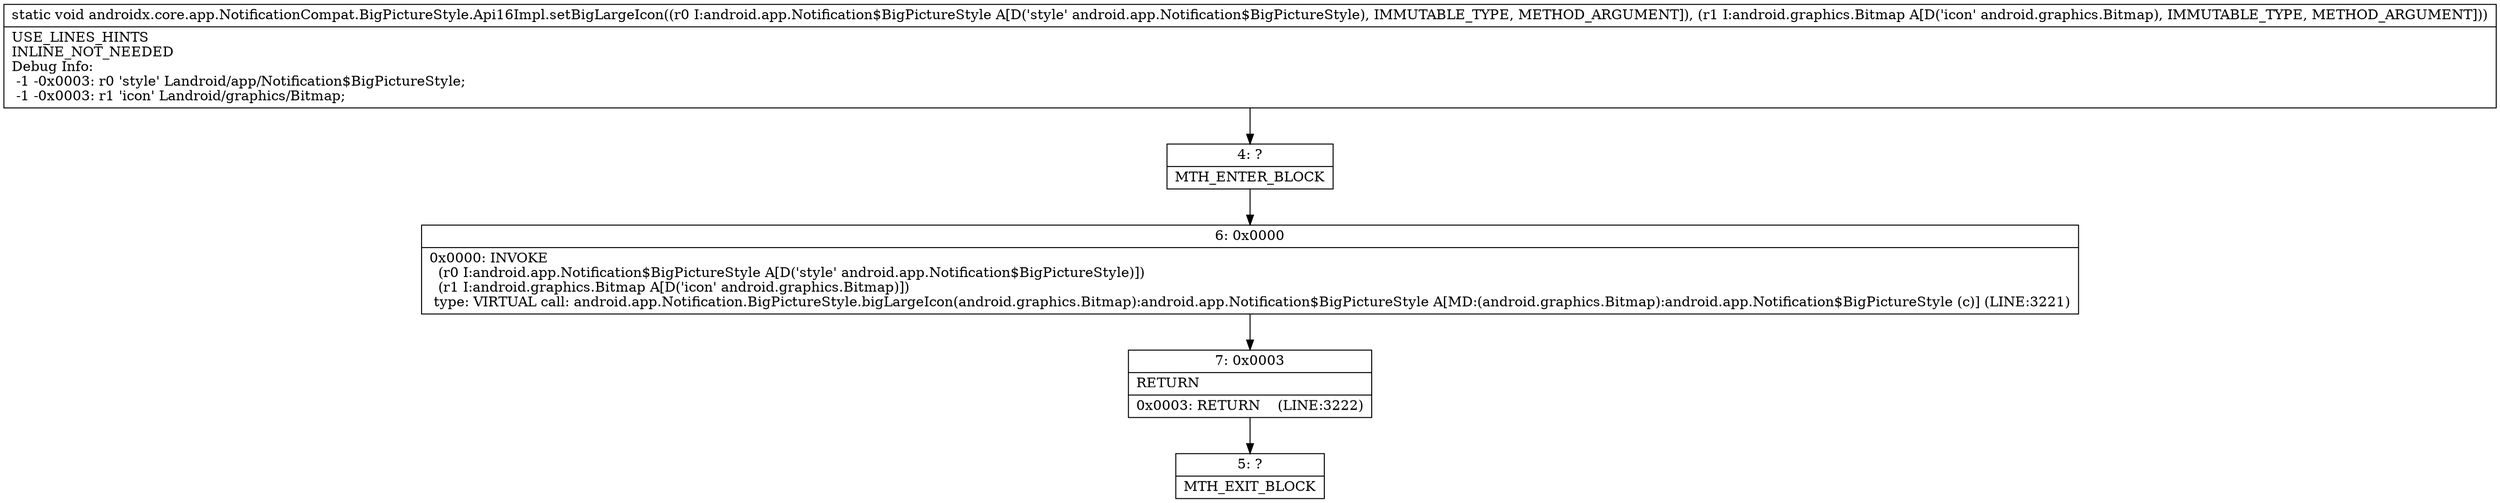 digraph "CFG forandroidx.core.app.NotificationCompat.BigPictureStyle.Api16Impl.setBigLargeIcon(Landroid\/app\/Notification$BigPictureStyle;Landroid\/graphics\/Bitmap;)V" {
Node_4 [shape=record,label="{4\:\ ?|MTH_ENTER_BLOCK\l}"];
Node_6 [shape=record,label="{6\:\ 0x0000|0x0000: INVOKE  \l  (r0 I:android.app.Notification$BigPictureStyle A[D('style' android.app.Notification$BigPictureStyle)])\l  (r1 I:android.graphics.Bitmap A[D('icon' android.graphics.Bitmap)])\l type: VIRTUAL call: android.app.Notification.BigPictureStyle.bigLargeIcon(android.graphics.Bitmap):android.app.Notification$BigPictureStyle A[MD:(android.graphics.Bitmap):android.app.Notification$BigPictureStyle (c)] (LINE:3221)\l}"];
Node_7 [shape=record,label="{7\:\ 0x0003|RETURN\l|0x0003: RETURN    (LINE:3222)\l}"];
Node_5 [shape=record,label="{5\:\ ?|MTH_EXIT_BLOCK\l}"];
MethodNode[shape=record,label="{static void androidx.core.app.NotificationCompat.BigPictureStyle.Api16Impl.setBigLargeIcon((r0 I:android.app.Notification$BigPictureStyle A[D('style' android.app.Notification$BigPictureStyle), IMMUTABLE_TYPE, METHOD_ARGUMENT]), (r1 I:android.graphics.Bitmap A[D('icon' android.graphics.Bitmap), IMMUTABLE_TYPE, METHOD_ARGUMENT]))  | USE_LINES_HINTS\lINLINE_NOT_NEEDED\lDebug Info:\l  \-1 \-0x0003: r0 'style' Landroid\/app\/Notification$BigPictureStyle;\l  \-1 \-0x0003: r1 'icon' Landroid\/graphics\/Bitmap;\l}"];
MethodNode -> Node_4;Node_4 -> Node_6;
Node_6 -> Node_7;
Node_7 -> Node_5;
}

